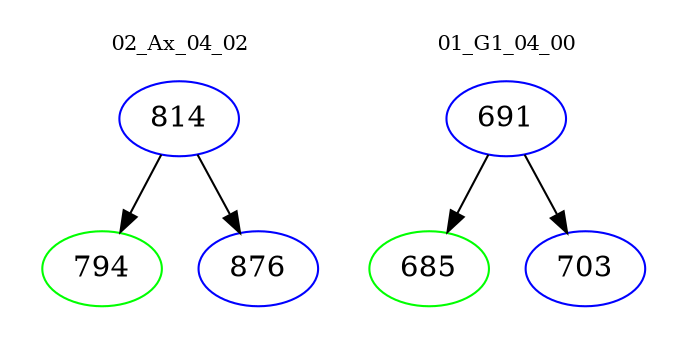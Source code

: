 digraph{
subgraph cluster_0 {
color = white
label = "02_Ax_04_02";
fontsize=10;
T0_814 [label="814", color="blue"]
T0_814 -> T0_794 [color="black"]
T0_794 [label="794", color="green"]
T0_814 -> T0_876 [color="black"]
T0_876 [label="876", color="blue"]
}
subgraph cluster_1 {
color = white
label = "01_G1_04_00";
fontsize=10;
T1_691 [label="691", color="blue"]
T1_691 -> T1_685 [color="black"]
T1_685 [label="685", color="green"]
T1_691 -> T1_703 [color="black"]
T1_703 [label="703", color="blue"]
}
}
